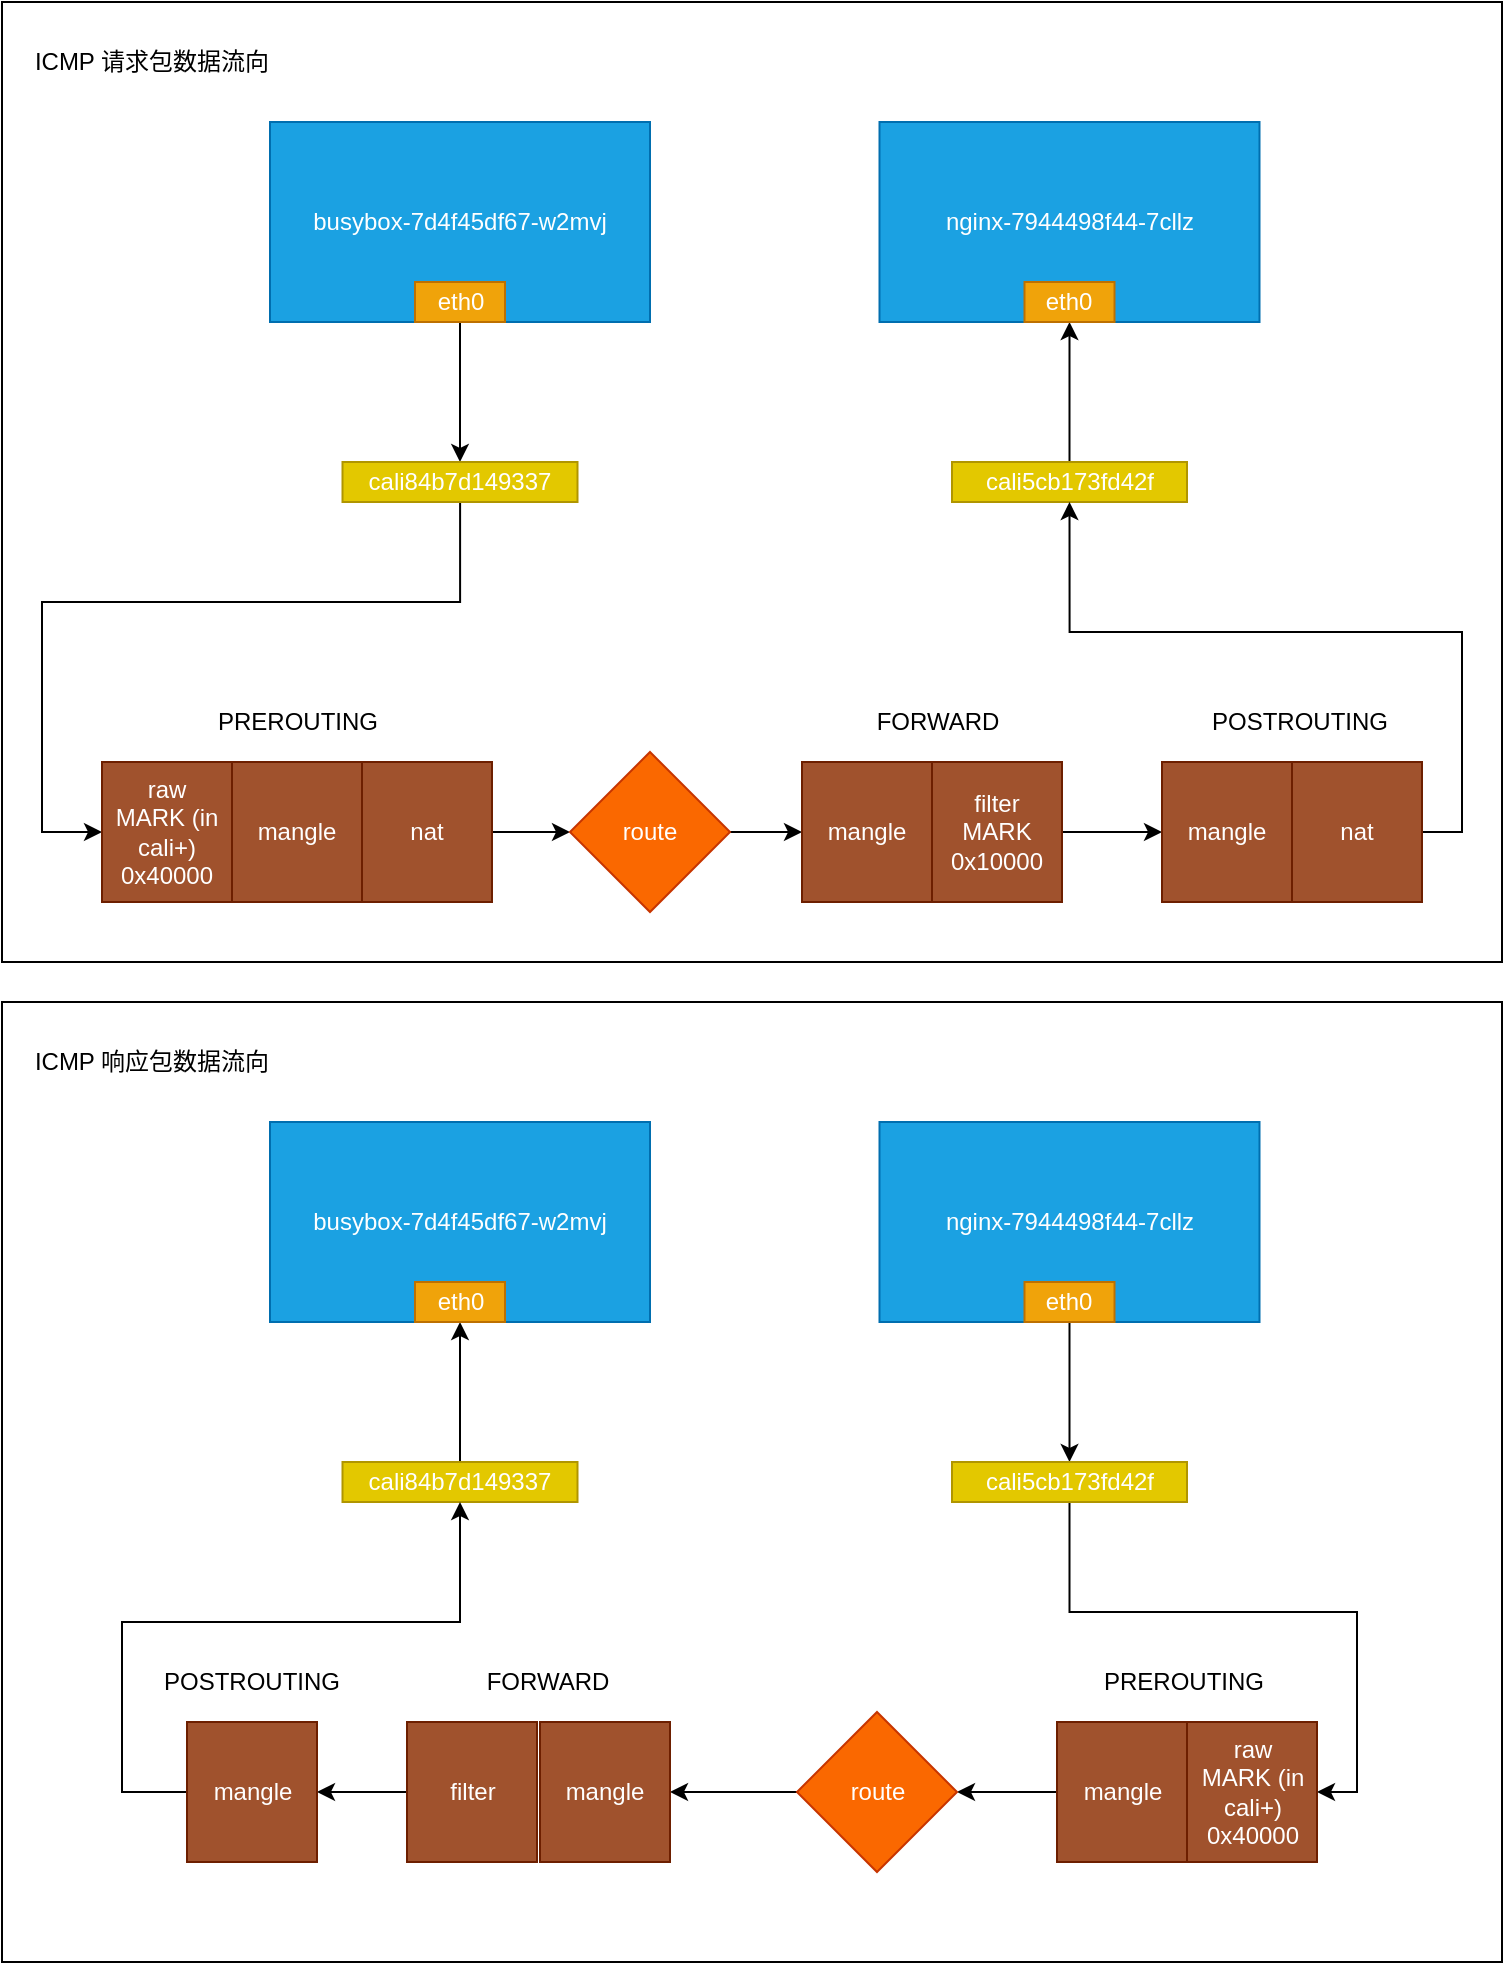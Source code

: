 <mxfile version="13.3.1" type="device"><diagram id="FP2wJZtJ8BaZIfmq_VO9" name="第 1 页"><mxGraphModel dx="946" dy="680" grid="1" gridSize="10" guides="1" tooltips="1" connect="1" arrows="1" fold="1" page="1" pageScale="1" pageWidth="827" pageHeight="1169" math="0" shadow="0"><root><mxCell id="0"/><mxCell id="1" parent="0"/><mxCell id="5_XRtnRpiwlCpxZ8yTMc-5" value="" style="rounded=0;whiteSpace=wrap;html=1;" parent="1" vertex="1"><mxGeometry x="90" y="80" width="750" height="480" as="geometry"/></mxCell><mxCell id="5_XRtnRpiwlCpxZ8yTMc-1" value="busybox-7d4f45df67-w2mvj" style="rounded=0;whiteSpace=wrap;html=1;fillColor=#1ba1e2;strokeColor=#006EAF;fontColor=#ffffff;" parent="1" vertex="1"><mxGeometry x="224" y="140" width="190" height="100" as="geometry"/></mxCell><mxCell id="5_XRtnRpiwlCpxZ8yTMc-2" value="nginx-7944498f44-7cllz" style="rounded=0;whiteSpace=wrap;html=1;fillColor=#1ba1e2;strokeColor=#006EAF;fontColor=#ffffff;" parent="1" vertex="1"><mxGeometry x="528.75" y="140" width="190" height="100" as="geometry"/></mxCell><mxCell id="5_XRtnRpiwlCpxZ8yTMc-8" style="edgeStyle=orthogonalEdgeStyle;rounded=0;orthogonalLoop=1;jettySize=auto;html=1;entryX=0.5;entryY=0;entryDx=0;entryDy=0;startArrow=none;startFill=0;" parent="1" source="5_XRtnRpiwlCpxZ8yTMc-3" target="5_XRtnRpiwlCpxZ8yTMc-6" edge="1"><mxGeometry relative="1" as="geometry"/></mxCell><mxCell id="5_XRtnRpiwlCpxZ8yTMc-3" value="eth0" style="rounded=0;whiteSpace=wrap;html=1;fillColor=#f0a30a;strokeColor=#BD7000;fontColor=#ffffff;" parent="1" vertex="1"><mxGeometry x="296.5" y="220" width="45" height="20" as="geometry"/></mxCell><mxCell id="5_XRtnRpiwlCpxZ8yTMc-9" style="edgeStyle=orthogonalEdgeStyle;rounded=0;orthogonalLoop=1;jettySize=auto;html=1;entryX=0.5;entryY=0;entryDx=0;entryDy=0;startArrow=classic;startFill=1;endArrow=none;endFill=0;" parent="1" source="5_XRtnRpiwlCpxZ8yTMc-4" target="5_XRtnRpiwlCpxZ8yTMc-7" edge="1"><mxGeometry relative="1" as="geometry"/></mxCell><mxCell id="5_XRtnRpiwlCpxZ8yTMc-4" value="eth0" style="rounded=0;whiteSpace=wrap;html=1;fillColor=#f0a30a;strokeColor=#BD7000;fontColor=#ffffff;" parent="1" vertex="1"><mxGeometry x="601.25" y="220" width="45" height="20" as="geometry"/></mxCell><mxCell id="5_XRtnRpiwlCpxZ8yTMc-11" style="edgeStyle=orthogonalEdgeStyle;rounded=0;orthogonalLoop=1;jettySize=auto;html=1;entryX=0;entryY=0.5;entryDx=0;entryDy=0;startArrow=none;startFill=0;" parent="1" source="5_XRtnRpiwlCpxZ8yTMc-6" target="5_XRtnRpiwlCpxZ8yTMc-14" edge="1"><mxGeometry relative="1" as="geometry"><Array as="points"><mxPoint x="319" y="380"/><mxPoint x="110" y="380"/><mxPoint x="110" y="495"/></Array></mxGeometry></mxCell><mxCell id="5_XRtnRpiwlCpxZ8yTMc-6" value="cali84b7d149337" style="rounded=0;whiteSpace=wrap;html=1;fillColor=#e3c800;strokeColor=#B09500;fontColor=#ffffff;" parent="1" vertex="1"><mxGeometry x="260.25" y="310" width="117.5" height="20" as="geometry"/></mxCell><mxCell id="5_XRtnRpiwlCpxZ8yTMc-7" value="cali5cb173fd42f" style="rounded=0;whiteSpace=wrap;html=1;fillColor=#e3c800;strokeColor=#B09500;fontColor=#ffffff;" parent="1" vertex="1"><mxGeometry x="565" y="310" width="117.5" height="20" as="geometry"/></mxCell><mxCell id="5_XRtnRpiwlCpxZ8yTMc-12" style="edgeStyle=orthogonalEdgeStyle;rounded=0;orthogonalLoop=1;jettySize=auto;html=1;entryX=0.5;entryY=1;entryDx=0;entryDy=0;startArrow=none;startFill=0;exitX=1;exitY=0.5;exitDx=0;exitDy=0;endArrow=classic;endFill=1;" parent="1" source="5_XRtnRpiwlCpxZ8yTMc-27" target="5_XRtnRpiwlCpxZ8yTMc-7" edge="1"><mxGeometry relative="1" as="geometry"><mxPoint x="415" y="380" as="sourcePoint"/></mxGeometry></mxCell><mxCell id="5_XRtnRpiwlCpxZ8yTMc-14" value="raw&lt;br&gt;MARK (in cali+) 0x40000" style="rounded=0;whiteSpace=wrap;html=1;fillColor=#a0522d;strokeColor=#6D1F00;fontColor=#ffffff;" parent="1" vertex="1"><mxGeometry x="140" y="460" width="65" height="70" as="geometry"/></mxCell><mxCell id="5_XRtnRpiwlCpxZ8yTMc-15" value="mangle" style="rounded=0;whiteSpace=wrap;html=1;fillColor=#a0522d;strokeColor=#6D1F00;fontColor=#ffffff;" parent="1" vertex="1"><mxGeometry x="205" y="460" width="65" height="70" as="geometry"/></mxCell><mxCell id="5_XRtnRpiwlCpxZ8yTMc-25" style="edgeStyle=orthogonalEdgeStyle;rounded=0;orthogonalLoop=1;jettySize=auto;html=1;entryX=0;entryY=0.5;entryDx=0;entryDy=0;startArrow=none;startFill=0;" parent="1" source="5_XRtnRpiwlCpxZ8yTMc-16" target="5_XRtnRpiwlCpxZ8yTMc-20" edge="1"><mxGeometry relative="1" as="geometry"/></mxCell><mxCell id="5_XRtnRpiwlCpxZ8yTMc-16" value="nat" style="rounded=0;whiteSpace=wrap;html=1;fillColor=#a0522d;strokeColor=#6D1F00;fontColor=#ffffff;" parent="1" vertex="1"><mxGeometry x="270" y="460" width="65" height="70" as="geometry"/></mxCell><mxCell id="5_XRtnRpiwlCpxZ8yTMc-19" value="PREROUTING" style="text;html=1;strokeColor=none;fillColor=none;align=center;verticalAlign=middle;whiteSpace=wrap;rounded=0;" parent="1" vertex="1"><mxGeometry x="218" y="430" width="40" height="20" as="geometry"/></mxCell><mxCell id="5_XRtnRpiwlCpxZ8yTMc-26" style="edgeStyle=orthogonalEdgeStyle;rounded=0;orthogonalLoop=1;jettySize=auto;html=1;entryX=0;entryY=0.5;entryDx=0;entryDy=0;startArrow=none;startFill=0;" parent="1" source="5_XRtnRpiwlCpxZ8yTMc-20" target="5_XRtnRpiwlCpxZ8yTMc-22" edge="1"><mxGeometry relative="1" as="geometry"/></mxCell><mxCell id="5_XRtnRpiwlCpxZ8yTMc-20" value="route" style="rhombus;whiteSpace=wrap;html=1;fillColor=#fa6800;strokeColor=#C73500;fontColor=#ffffff;" parent="1" vertex="1"><mxGeometry x="374" y="455" width="80" height="80" as="geometry"/></mxCell><mxCell id="5_XRtnRpiwlCpxZ8yTMc-22" value="mangle" style="rounded=0;whiteSpace=wrap;html=1;fillColor=#a0522d;strokeColor=#6D1F00;fontColor=#ffffff;" parent="1" vertex="1"><mxGeometry x="490" y="460" width="65" height="70" as="geometry"/></mxCell><mxCell id="5_XRtnRpiwlCpxZ8yTMc-30" style="edgeStyle=orthogonalEdgeStyle;rounded=0;orthogonalLoop=1;jettySize=auto;html=1;entryX=0;entryY=0.5;entryDx=0;entryDy=0;startArrow=none;startFill=0;" parent="1" source="5_XRtnRpiwlCpxZ8yTMc-23" target="5_XRtnRpiwlCpxZ8yTMc-28" edge="1"><mxGeometry relative="1" as="geometry"/></mxCell><mxCell id="5_XRtnRpiwlCpxZ8yTMc-23" value="filter&lt;br&gt;MARK&lt;br&gt;0x10000" style="rounded=0;whiteSpace=wrap;html=1;fillColor=#a0522d;strokeColor=#6D1F00;fontColor=#ffffff;" parent="1" vertex="1"><mxGeometry x="555" y="460" width="65" height="70" as="geometry"/></mxCell><mxCell id="5_XRtnRpiwlCpxZ8yTMc-24" value="FORWARD" style="text;html=1;strokeColor=none;fillColor=none;align=center;verticalAlign=middle;whiteSpace=wrap;rounded=0;" parent="1" vertex="1"><mxGeometry x="538" y="430" width="40" height="20" as="geometry"/></mxCell><mxCell id="5_XRtnRpiwlCpxZ8yTMc-27" value="nat" style="rounded=0;whiteSpace=wrap;html=1;fillColor=#a0522d;strokeColor=#6D1F00;fontColor=#ffffff;" parent="1" vertex="1"><mxGeometry x="735" y="460" width="65" height="70" as="geometry"/></mxCell><mxCell id="5_XRtnRpiwlCpxZ8yTMc-28" value="mangle" style="rounded=0;whiteSpace=wrap;html=1;fillColor=#a0522d;strokeColor=#6D1F00;fontColor=#ffffff;" parent="1" vertex="1"><mxGeometry x="670" y="460" width="65" height="70" as="geometry"/></mxCell><mxCell id="5_XRtnRpiwlCpxZ8yTMc-29" value="POSTROUTING" style="text;html=1;strokeColor=none;fillColor=none;align=center;verticalAlign=middle;whiteSpace=wrap;rounded=0;" parent="1" vertex="1"><mxGeometry x="718.75" y="430" width="40" height="20" as="geometry"/></mxCell><mxCell id="5_XRtnRpiwlCpxZ8yTMc-31" value="ICMP 请求包数据流向" style="text;html=1;strokeColor=none;fillColor=none;align=center;verticalAlign=middle;whiteSpace=wrap;rounded=0;" parent="1" vertex="1"><mxGeometry x="100" y="100" width="130" height="20" as="geometry"/></mxCell><mxCell id="5_XRtnRpiwlCpxZ8yTMc-32" value="" style="rounded=0;whiteSpace=wrap;html=1;" parent="1" vertex="1"><mxGeometry x="90" y="580" width="750" height="480" as="geometry"/></mxCell><mxCell id="5_XRtnRpiwlCpxZ8yTMc-33" value="busybox-7d4f45df67-w2mvj" style="rounded=0;whiteSpace=wrap;html=1;fillColor=#1ba1e2;strokeColor=#006EAF;fontColor=#ffffff;" parent="1" vertex="1"><mxGeometry x="224" y="640" width="190" height="100" as="geometry"/></mxCell><mxCell id="5_XRtnRpiwlCpxZ8yTMc-34" value="nginx-7944498f44-7cllz" style="rounded=0;whiteSpace=wrap;html=1;fillColor=#1ba1e2;strokeColor=#006EAF;fontColor=#ffffff;" parent="1" vertex="1"><mxGeometry x="528.75" y="640" width="190" height="100" as="geometry"/></mxCell><mxCell id="5_XRtnRpiwlCpxZ8yTMc-35" style="edgeStyle=orthogonalEdgeStyle;rounded=0;orthogonalLoop=1;jettySize=auto;html=1;entryX=0.5;entryY=0;entryDx=0;entryDy=0;startArrow=classic;startFill=1;endArrow=none;endFill=0;" parent="1" source="5_XRtnRpiwlCpxZ8yTMc-36" target="5_XRtnRpiwlCpxZ8yTMc-40" edge="1"><mxGeometry relative="1" as="geometry"/></mxCell><mxCell id="5_XRtnRpiwlCpxZ8yTMc-36" value="eth0" style="rounded=0;whiteSpace=wrap;html=1;fillColor=#f0a30a;strokeColor=#BD7000;fontColor=#ffffff;" parent="1" vertex="1"><mxGeometry x="296.5" y="720" width="45" height="20" as="geometry"/></mxCell><mxCell id="5_XRtnRpiwlCpxZ8yTMc-37" style="edgeStyle=orthogonalEdgeStyle;rounded=0;orthogonalLoop=1;jettySize=auto;html=1;entryX=0.5;entryY=0;entryDx=0;entryDy=0;startArrow=none;startFill=0;endArrow=classic;endFill=1;" parent="1" source="5_XRtnRpiwlCpxZ8yTMc-38" target="5_XRtnRpiwlCpxZ8yTMc-41" edge="1"><mxGeometry relative="1" as="geometry"/></mxCell><mxCell id="5_XRtnRpiwlCpxZ8yTMc-38" value="eth0" style="rounded=0;whiteSpace=wrap;html=1;fillColor=#f0a30a;strokeColor=#BD7000;fontColor=#ffffff;" parent="1" vertex="1"><mxGeometry x="601.25" y="720" width="45" height="20" as="geometry"/></mxCell><mxCell id="5_XRtnRpiwlCpxZ8yTMc-40" value="cali84b7d149337" style="rounded=0;whiteSpace=wrap;html=1;fillColor=#e3c800;strokeColor=#B09500;fontColor=#ffffff;" parent="1" vertex="1"><mxGeometry x="260.25" y="810" width="117.5" height="20" as="geometry"/></mxCell><mxCell id="5_XRtnRpiwlCpxZ8yTMc-65" style="edgeStyle=orthogonalEdgeStyle;rounded=0;orthogonalLoop=1;jettySize=auto;html=1;entryX=1;entryY=0.5;entryDx=0;entryDy=0;startArrow=none;startFill=0;endArrow=classic;endFill=1;" parent="1" source="5_XRtnRpiwlCpxZ8yTMc-41" target="5_XRtnRpiwlCpxZ8yTMc-43" edge="1"><mxGeometry relative="1" as="geometry"/></mxCell><mxCell id="5_XRtnRpiwlCpxZ8yTMc-41" value="cali5cb173fd42f" style="rounded=0;whiteSpace=wrap;html=1;fillColor=#e3c800;strokeColor=#B09500;fontColor=#ffffff;" parent="1" vertex="1"><mxGeometry x="565" y="810" width="117.5" height="20" as="geometry"/></mxCell><mxCell id="5_XRtnRpiwlCpxZ8yTMc-43" value="raw&lt;br&gt;MARK (in cali+) 0x40000" style="rounded=0;whiteSpace=wrap;html=1;fillColor=#a0522d;strokeColor=#6D1F00;fontColor=#ffffff;" parent="1" vertex="1"><mxGeometry x="682.5" y="940" width="65" height="70" as="geometry"/></mxCell><mxCell id="5_XRtnRpiwlCpxZ8yTMc-61" style="edgeStyle=orthogonalEdgeStyle;rounded=0;orthogonalLoop=1;jettySize=auto;html=1;entryX=1;entryY=0.5;entryDx=0;entryDy=0;startArrow=none;startFill=0;endArrow=classic;endFill=1;" parent="1" source="5_XRtnRpiwlCpxZ8yTMc-44" target="5_XRtnRpiwlCpxZ8yTMc-49" edge="1"><mxGeometry relative="1" as="geometry"/></mxCell><mxCell id="5_XRtnRpiwlCpxZ8yTMc-44" value="mangle" style="rounded=0;whiteSpace=wrap;html=1;fillColor=#a0522d;strokeColor=#6D1F00;fontColor=#ffffff;" parent="1" vertex="1"><mxGeometry x="617.5" y="940" width="65" height="70" as="geometry"/></mxCell><mxCell id="5_XRtnRpiwlCpxZ8yTMc-47" value="PREROUTING" style="text;html=1;strokeColor=none;fillColor=none;align=center;verticalAlign=middle;whiteSpace=wrap;rounded=0;" parent="1" vertex="1"><mxGeometry x="661.25" y="910" width="40" height="20" as="geometry"/></mxCell><mxCell id="5_XRtnRpiwlCpxZ8yTMc-62" style="edgeStyle=orthogonalEdgeStyle;rounded=0;orthogonalLoop=1;jettySize=auto;html=1;entryX=1;entryY=0.5;entryDx=0;entryDy=0;startArrow=none;startFill=0;endArrow=classic;endFill=1;" parent="1" source="5_XRtnRpiwlCpxZ8yTMc-49" target="5_XRtnRpiwlCpxZ8yTMc-50" edge="1"><mxGeometry relative="1" as="geometry"/></mxCell><mxCell id="5_XRtnRpiwlCpxZ8yTMc-49" value="route" style="rhombus;whiteSpace=wrap;html=1;fillColor=#fa6800;strokeColor=#C73500;fontColor=#ffffff;" parent="1" vertex="1"><mxGeometry x="487.5" y="935" width="80" height="80" as="geometry"/></mxCell><mxCell id="5_XRtnRpiwlCpxZ8yTMc-50" value="mangle" style="rounded=0;whiteSpace=wrap;html=1;fillColor=#a0522d;strokeColor=#6D1F00;fontColor=#ffffff;" parent="1" vertex="1"><mxGeometry x="359" y="940" width="65" height="70" as="geometry"/></mxCell><mxCell id="5_XRtnRpiwlCpxZ8yTMc-64" style="edgeStyle=orthogonalEdgeStyle;rounded=0;orthogonalLoop=1;jettySize=auto;html=1;entryX=1;entryY=0.5;entryDx=0;entryDy=0;startArrow=none;startFill=0;endArrow=classic;endFill=1;" parent="1" source="5_XRtnRpiwlCpxZ8yTMc-52" target="5_XRtnRpiwlCpxZ8yTMc-55" edge="1"><mxGeometry relative="1" as="geometry"/></mxCell><mxCell id="5_XRtnRpiwlCpxZ8yTMc-52" value="filter" style="rounded=0;whiteSpace=wrap;html=1;fillColor=#a0522d;strokeColor=#6D1F00;fontColor=#ffffff;" parent="1" vertex="1"><mxGeometry x="292.5" y="940" width="65" height="70" as="geometry"/></mxCell><mxCell id="5_XRtnRpiwlCpxZ8yTMc-53" value="FORWARD" style="text;html=1;strokeColor=none;fillColor=none;align=center;verticalAlign=middle;whiteSpace=wrap;rounded=0;" parent="1" vertex="1"><mxGeometry x="342.5" y="910" width="40" height="20" as="geometry"/></mxCell><mxCell id="5_XRtnRpiwlCpxZ8yTMc-66" style="edgeStyle=orthogonalEdgeStyle;rounded=0;orthogonalLoop=1;jettySize=auto;html=1;entryX=0.5;entryY=1;entryDx=0;entryDy=0;startArrow=none;startFill=0;endArrow=classic;endFill=1;" parent="1" source="5_XRtnRpiwlCpxZ8yTMc-55" target="5_XRtnRpiwlCpxZ8yTMc-40" edge="1"><mxGeometry relative="1" as="geometry"><Array as="points"><mxPoint x="150" y="975"/><mxPoint x="150" y="890"/><mxPoint x="319" y="890"/></Array></mxGeometry></mxCell><mxCell id="5_XRtnRpiwlCpxZ8yTMc-55" value="mangle" style="rounded=0;whiteSpace=wrap;html=1;fillColor=#a0522d;strokeColor=#6D1F00;fontColor=#ffffff;" parent="1" vertex="1"><mxGeometry x="182.5" y="940" width="65" height="70" as="geometry"/></mxCell><mxCell id="5_XRtnRpiwlCpxZ8yTMc-56" value="POSTROUTING" style="text;html=1;strokeColor=none;fillColor=none;align=center;verticalAlign=middle;whiteSpace=wrap;rounded=0;" parent="1" vertex="1"><mxGeometry x="195" y="910" width="40" height="20" as="geometry"/></mxCell><mxCell id="5_XRtnRpiwlCpxZ8yTMc-57" value="ICMP 响应包数据流向" style="text;html=1;strokeColor=none;fillColor=none;align=center;verticalAlign=middle;whiteSpace=wrap;rounded=0;" parent="1" vertex="1"><mxGeometry x="100" y="600" width="130" height="20" as="geometry"/></mxCell></root></mxGraphModel></diagram></mxfile>